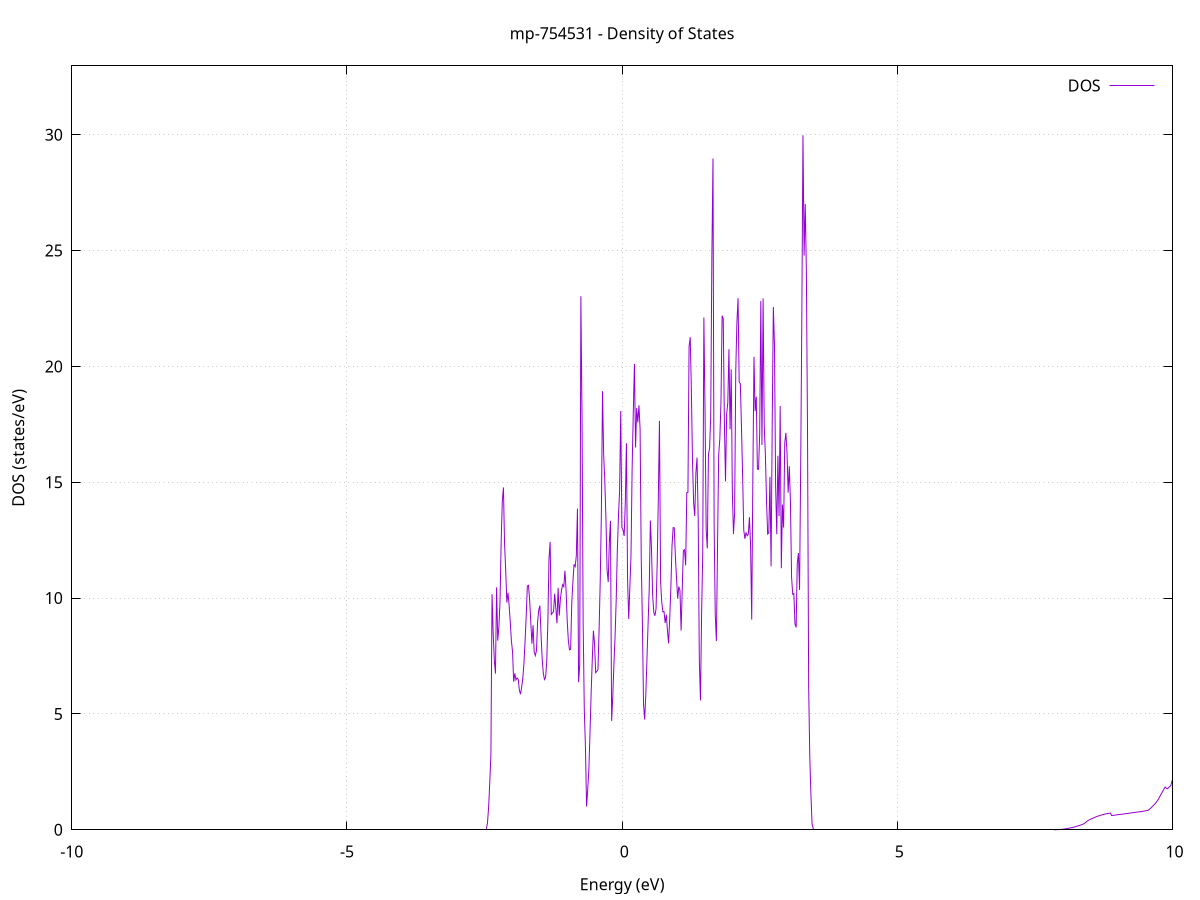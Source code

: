 set title 'mp-754531 - Density of States'
set xlabel 'Energy (eV)'
set ylabel 'DOS (states/eV)'
set grid
set xrange [-10:10]
set yrange [0:32.971]
set xzeroaxis lt -1
set terminal png size 800,600
set output 'mp-754531_dos_gnuplot.png'
plot '-' using 1:2 with lines title 'DOS'
-16.705000 0.000000
-16.684300 0.000000
-16.663600 0.000000
-16.642900 0.000000
-16.622200 0.000000
-16.601500 0.000000
-16.580800 0.000000
-16.560100 0.000000
-16.539500 0.000000
-16.518800 0.000000
-16.498100 0.000000
-16.477400 0.000000
-16.456700 0.000000
-16.436000 0.000000
-16.415300 0.000000
-16.394600 0.000000
-16.373900 0.000000
-16.353200 0.000000
-16.332500 0.000000
-16.311800 0.000000
-16.291100 0.000000
-16.270400 0.000000
-16.249700 0.000000
-16.229000 0.000000
-16.208300 0.000000
-16.187700 0.000000
-16.167000 0.000000
-16.146300 0.000000
-16.125600 0.000000
-16.104900 0.000000
-16.084200 0.000000
-16.063500 0.000000
-16.042800 0.000000
-16.022100 0.000000
-16.001400 0.000000
-15.980700 0.000000
-15.960000 0.000000
-15.939300 0.000000
-15.918600 0.000000
-15.897900 0.000000
-15.877200 0.000000
-15.856500 0.000000
-15.835900 0.000000
-15.815200 0.000000
-15.794500 0.000000
-15.773800 0.000000
-15.753100 0.000000
-15.732400 0.000000
-15.711700 0.000000
-15.691000 0.000000
-15.670300 0.000000
-15.649600 0.000000
-15.628900 0.000000
-15.608200 0.000000
-15.587500 0.000000
-15.566800 0.000000
-15.546100 0.000000
-15.525400 0.000000
-15.504700 0.000000
-15.484100 0.000000
-15.463400 0.000000
-15.442700 0.000000
-15.422000 0.000000
-15.401300 0.000000
-15.380600 0.000000
-15.359900 0.000000
-15.339200 0.000000
-15.318500 0.000000
-15.297800 0.000000
-15.277100 0.000000
-15.256400 0.000000
-15.235700 0.000000
-15.215000 0.000000
-15.194300 0.000000
-15.173600 0.000000
-15.152900 0.000000
-15.132300 0.000000
-15.111600 0.000000
-15.090900 0.000000
-15.070200 0.000000
-15.049500 0.000000
-15.028800 0.000000
-15.008100 0.000000
-14.987400 0.000000
-14.966700 0.000000
-14.946000 0.000000
-14.925300 0.000000
-14.904600 0.000000
-14.883900 0.000000
-14.863200 0.000000
-14.842500 0.000000
-14.821800 0.000600
-14.801100 0.088500
-14.780500 0.325000
-14.759800 0.710200
-14.739100 1.261700
-14.718400 2.205900
-14.697700 2.743400
-14.677000 3.100000
-14.656300 3.306300
-14.635600 2.658800
-14.614900 2.764900
-14.594200 2.871100
-14.573500 2.977400
-14.552800 3.083800
-14.532100 3.190200
-14.511400 3.296600
-14.490700 3.855900
-14.470000 4.512900
-14.449300 5.293400
-14.428700 6.209700
-14.408000 6.208800
-14.387300 7.080000
-14.366600 7.424700
-14.345900 8.109000
-14.325200 7.953600
-14.304500 7.813800
-14.283800 7.750400
-14.263100 9.648200
-14.242400 10.214000
-14.221700 10.782900
-14.201000 11.978900
-14.180300 12.969000
-14.159600 11.427500
-14.138900 9.117300
-14.118200 6.935800
-14.097500 3.813500
-14.076900 1.787000
-14.056200 2.674800
-14.035500 4.735600
-14.014800 6.841300
-13.994100 8.602500
-13.973400 10.559700
-13.952700 15.056100
-13.932000 22.077800
-13.911300 14.985000
-13.890600 12.237900
-13.869900 12.024300
-13.849200 14.417800
-13.828500 13.319000
-13.807800 8.217000
-13.787100 6.866200
-13.766400 6.787300
-13.745700 7.763400
-13.725100 12.575400
-13.704400 12.996000
-13.683700 12.509200
-13.663000 13.986500
-13.642300 15.088100
-13.621600 15.026300
-13.600900 16.048900
-13.580200 14.610000
-13.559500 16.261600
-13.538800 18.212600
-13.518100 18.371200
-13.497400 12.902100
-13.476700 11.913100
-13.456000 11.117200
-13.435300 10.235800
-13.414600 5.769000
-13.393900 2.265100
-13.373300 0.000000
-13.352600 0.000000
-13.331900 0.000000
-13.311200 0.000000
-13.290500 0.000000
-13.269800 0.988500
-13.249100 17.507000
-13.228400 20.209700
-13.207700 25.050600
-13.187000 28.949700
-13.166300 23.406200
-13.145600 24.363800
-13.124900 32.090300
-13.104200 15.137400
-13.083500 16.644800
-13.062800 18.995700
-13.042100 28.959600
-13.021500 35.586900
-13.000800 53.998800
-12.980100 62.510900
-12.959400 0.000000
-12.938700 0.000000
-12.918000 0.000000
-12.897300 0.000000
-12.876600 0.000000
-12.855900 0.000000
-12.835200 0.000000
-12.814500 0.000000
-12.793800 0.000000
-12.773100 0.000000
-12.752400 0.000000
-12.731700 0.000000
-12.711000 0.000000
-12.690400 0.000000
-12.669700 0.000000
-12.649000 0.002600
-12.628300 2.173300
-12.607600 15.902200
-12.586900 26.825300
-12.566200 25.126600
-12.545500 32.770300
-12.524800 25.669300
-12.504100 17.622200
-12.483400 13.472400
-12.462700 11.220800
-12.442000 9.569200
-12.421300 4.706400
-12.400600 1.502000
-12.379900 0.000000
-12.359200 0.000000
-12.338600 0.000000
-12.317900 0.000000
-12.297200 0.000000
-12.276500 0.000000
-12.255800 0.000000
-12.235100 0.000000
-12.214400 0.000000
-12.193700 0.000000
-12.173000 0.000000
-12.152300 0.000000
-12.131600 0.000000
-12.110900 0.000000
-12.090200 0.000000
-12.069500 0.000000
-12.048800 0.000000
-12.028100 0.000000
-12.007400 0.000000
-11.986800 0.000000
-11.966100 0.000000
-11.945400 0.000000
-11.924700 0.000000
-11.904000 0.000000
-11.883300 0.000000
-11.862600 0.000000
-11.841900 0.000000
-11.821200 0.000000
-11.800500 0.000000
-11.779800 0.000000
-11.759100 0.000000
-11.738400 0.000000
-11.717700 0.000000
-11.697000 0.000000
-11.676300 0.000000
-11.655600 0.000000
-11.635000 0.000000
-11.614300 0.000000
-11.593600 0.000000
-11.572900 0.000000
-11.552200 0.000000
-11.531500 0.000000
-11.510800 0.000000
-11.490100 0.000000
-11.469400 0.000000
-11.448700 0.000000
-11.428000 0.000000
-11.407300 0.000000
-11.386600 0.000000
-11.365900 0.000000
-11.345200 0.000000
-11.324500 0.000000
-11.303800 0.000000
-11.283200 0.000000
-11.262500 0.000000
-11.241800 0.000000
-11.221100 0.000000
-11.200400 0.000000
-11.179700 0.000000
-11.159000 0.000000
-11.138300 0.000000
-11.117600 0.000000
-11.096900 0.000000
-11.076200 0.000000
-11.055500 0.000000
-11.034800 0.000000
-11.014100 0.000000
-10.993400 0.000000
-10.972700 0.000000
-10.952000 0.000000
-10.931400 0.000000
-10.910700 0.000000
-10.890000 0.000000
-10.869300 0.000000
-10.848600 0.000000
-10.827900 0.000000
-10.807200 0.000000
-10.786500 0.000000
-10.765800 0.000000
-10.745100 0.000000
-10.724400 0.000000
-10.703700 0.000000
-10.683000 0.000000
-10.662300 0.000000
-10.641600 0.000000
-10.620900 0.000000
-10.600200 0.000000
-10.579600 0.000000
-10.558900 0.000000
-10.538200 0.000000
-10.517500 0.000000
-10.496800 0.000000
-10.476100 0.000000
-10.455400 0.000000
-10.434700 0.000000
-10.414000 0.000000
-10.393300 0.000000
-10.372600 0.000000
-10.351900 0.000000
-10.331200 0.000000
-10.310500 0.000000
-10.289800 0.000000
-10.269100 0.000000
-10.248400 0.000000
-10.227800 0.000000
-10.207100 0.000000
-10.186400 0.000000
-10.165700 0.000000
-10.145000 0.000000
-10.124300 0.000000
-10.103600 0.000000
-10.082900 0.000000
-10.062200 0.000000
-10.041500 0.000000
-10.020800 0.000000
-10.000100 0.000000
-9.979400 0.000000
-9.958700 0.000000
-9.938000 0.000000
-9.917300 0.000000
-9.896600 0.000000
-9.876000 0.000000
-9.855300 0.000000
-9.834600 0.000000
-9.813900 0.000000
-9.793200 0.000000
-9.772500 0.000000
-9.751800 0.000000
-9.731100 0.000000
-9.710400 0.000000
-9.689700 0.000000
-9.669000 0.000000
-9.648300 0.000000
-9.627600 0.000000
-9.606900 0.000000
-9.586200 0.000000
-9.565500 0.000000
-9.544800 0.000000
-9.524200 0.000000
-9.503500 0.000000
-9.482800 0.000000
-9.462100 0.000000
-9.441400 0.000000
-9.420700 0.000000
-9.400000 0.000000
-9.379300 0.000000
-9.358600 0.000000
-9.337900 0.000000
-9.317200 0.000000
-9.296500 0.000000
-9.275800 0.000000
-9.255100 0.000000
-9.234400 0.000000
-9.213700 0.000000
-9.193000 0.000000
-9.172400 0.000000
-9.151700 0.000000
-9.131000 0.000000
-9.110300 0.000000
-9.089600 0.000000
-9.068900 0.000000
-9.048200 0.000000
-9.027500 0.000000
-9.006800 0.000000
-8.986100 0.000000
-8.965400 0.000000
-8.944700 0.000000
-8.924000 0.000000
-8.903300 0.000000
-8.882600 0.000000
-8.861900 0.000000
-8.841200 0.000000
-8.820600 0.000000
-8.799900 0.000000
-8.779200 0.000000
-8.758500 0.000000
-8.737800 0.000000
-8.717100 0.000000
-8.696400 0.000000
-8.675700 0.000000
-8.655000 0.000000
-8.634300 0.000000
-8.613600 0.000000
-8.592900 0.000000
-8.572200 0.000000
-8.551500 0.000000
-8.530800 0.000000
-8.510100 0.000000
-8.489400 0.000000
-8.468800 0.000000
-8.448100 0.000000
-8.427400 0.000000
-8.406700 0.000000
-8.386000 0.000000
-8.365300 0.000000
-8.344600 0.000000
-8.323900 0.000000
-8.303200 0.000000
-8.282500 0.000000
-8.261800 0.000000
-8.241100 0.000000
-8.220400 0.000000
-8.199700 0.000000
-8.179000 0.000000
-8.158300 0.000000
-8.137700 0.000000
-8.117000 0.000000
-8.096300 0.000000
-8.075600 0.000000
-8.054900 0.000000
-8.034200 0.000000
-8.013500 0.000000
-7.992800 0.000000
-7.972100 0.000000
-7.951400 0.000000
-7.930700 0.000000
-7.910000 0.000000
-7.889300 0.000000
-7.868600 0.000000
-7.847900 0.000000
-7.827200 0.000000
-7.806500 0.000000
-7.785900 0.000000
-7.765200 0.000000
-7.744500 0.000000
-7.723800 0.000000
-7.703100 0.000000
-7.682400 0.000000
-7.661700 0.000000
-7.641000 0.000000
-7.620300 0.000000
-7.599600 0.000000
-7.578900 0.000000
-7.558200 0.000000
-7.537500 0.000000
-7.516800 0.000000
-7.496100 0.000000
-7.475400 0.000000
-7.454700 0.000000
-7.434100 0.000000
-7.413400 0.000000
-7.392700 0.000000
-7.372000 0.000000
-7.351300 0.000000
-7.330600 0.000000
-7.309900 0.000000
-7.289200 0.000000
-7.268500 0.000000
-7.247800 0.000000
-7.227100 0.000000
-7.206400 0.000000
-7.185700 0.000000
-7.165000 0.000000
-7.144300 0.000000
-7.123600 0.000000
-7.102900 0.000000
-7.082300 0.000000
-7.061600 0.000000
-7.040900 0.000000
-7.020200 0.000000
-6.999500 0.000000
-6.978800 0.000000
-6.958100 0.000000
-6.937400 0.000000
-6.916700 0.000000
-6.896000 0.000000
-6.875300 0.000000
-6.854600 0.000000
-6.833900 0.000000
-6.813200 0.000000
-6.792500 0.000000
-6.771800 0.000000
-6.751100 0.000000
-6.730500 0.000000
-6.709800 0.000000
-6.689100 0.000000
-6.668400 0.000000
-6.647700 0.000000
-6.627000 0.000000
-6.606300 0.000000
-6.585600 0.000000
-6.564900 0.000000
-6.544200 0.000000
-6.523500 0.000000
-6.502800 0.000000
-6.482100 0.000000
-6.461400 0.000000
-6.440700 0.000000
-6.420000 0.000000
-6.399300 0.000000
-6.378700 0.000000
-6.358000 0.000000
-6.337300 0.000000
-6.316600 0.000000
-6.295900 0.000000
-6.275200 0.000000
-6.254500 0.000000
-6.233800 0.000000
-6.213100 0.000000
-6.192400 0.000000
-6.171700 0.000000
-6.151000 0.000000
-6.130300 0.000000
-6.109600 0.000000
-6.088900 0.000000
-6.068200 0.000000
-6.047500 0.000000
-6.026900 0.000000
-6.006200 0.000000
-5.985500 0.000000
-5.964800 0.000000
-5.944100 0.000000
-5.923400 0.000000
-5.902700 0.000000
-5.882000 0.000000
-5.861300 0.000000
-5.840600 0.000000
-5.819900 0.000000
-5.799200 0.000000
-5.778500 0.000000
-5.757800 0.000000
-5.737100 0.000000
-5.716400 0.000000
-5.695700 0.000000
-5.675100 0.000000
-5.654400 0.000000
-5.633700 0.000000
-5.613000 0.000000
-5.592300 0.000000
-5.571600 0.000000
-5.550900 0.000000
-5.530200 0.000000
-5.509500 0.000000
-5.488800 0.000000
-5.468100 0.000000
-5.447400 0.000000
-5.426700 0.000000
-5.406000 0.000000
-5.385300 0.000000
-5.364600 0.000000
-5.343900 0.000000
-5.323300 0.000000
-5.302600 0.000000
-5.281900 0.000000
-5.261200 0.000000
-5.240500 0.000000
-5.219800 0.000000
-5.199100 0.000000
-5.178400 0.000000
-5.157700 0.000000
-5.137000 0.000000
-5.116300 0.000000
-5.095600 0.000000
-5.074900 0.000000
-5.054200 0.000000
-5.033500 0.000000
-5.012800 0.000000
-4.992100 0.000000
-4.971500 0.000000
-4.950800 0.000000
-4.930100 0.000000
-4.909400 0.000000
-4.888700 0.000000
-4.868000 0.000000
-4.847300 0.000000
-4.826600 0.000000
-4.805900 0.000000
-4.785200 0.000000
-4.764500 0.000000
-4.743800 0.000000
-4.723100 0.000000
-4.702400 0.000000
-4.681700 0.000000
-4.661000 0.000000
-4.640300 0.000000
-4.619700 0.000000
-4.599000 0.000000
-4.578300 0.000000
-4.557600 0.000000
-4.536900 0.000000
-4.516200 0.000000
-4.495500 0.000000
-4.474800 0.000000
-4.454100 0.000000
-4.433400 0.000000
-4.412700 0.000000
-4.392000 0.000000
-4.371300 0.000000
-4.350600 0.000000
-4.329900 0.000000
-4.309200 0.000000
-4.288500 0.000000
-4.267900 0.000000
-4.247200 0.000000
-4.226500 0.000000
-4.205800 0.000000
-4.185100 0.000000
-4.164400 0.000000
-4.143700 0.000000
-4.123000 0.000000
-4.102300 0.000000
-4.081600 0.000000
-4.060900 0.000000
-4.040200 0.000000
-4.019500 0.000000
-3.998800 0.000000
-3.978100 0.000000
-3.957400 0.000000
-3.936800 0.000000
-3.916100 0.000000
-3.895400 0.000000
-3.874700 0.000000
-3.854000 0.000000
-3.833300 0.000000
-3.812600 0.000000
-3.791900 0.000000
-3.771200 0.000000
-3.750500 0.000000
-3.729800 0.000000
-3.709100 0.000000
-3.688400 0.000000
-3.667700 0.000000
-3.647000 0.000000
-3.626300 0.000000
-3.605600 0.000000
-3.585000 0.000000
-3.564300 0.000000
-3.543600 0.000000
-3.522900 0.000000
-3.502200 0.000000
-3.481500 0.000000
-3.460800 0.000000
-3.440100 0.000000
-3.419400 0.000000
-3.398700 0.000000
-3.378000 0.000000
-3.357300 0.000000
-3.336600 0.000000
-3.315900 0.000000
-3.295200 0.000000
-3.274500 0.000000
-3.253800 0.000000
-3.233200 0.000000
-3.212500 0.000000
-3.191800 0.000000
-3.171100 0.000000
-3.150400 0.000000
-3.129700 0.000000
-3.109000 0.000000
-3.088300 0.000000
-3.067600 0.000000
-3.046900 0.000000
-3.026200 0.000000
-3.005500 0.000000
-2.984800 0.000000
-2.964100 0.000000
-2.943400 0.000000
-2.922700 0.000000
-2.902000 0.000000
-2.881400 0.000000
-2.860700 0.000000
-2.840000 0.000000
-2.819300 0.000000
-2.798600 0.000000
-2.777900 0.000000
-2.757200 0.000000
-2.736500 0.000000
-2.715800 0.000000
-2.695100 0.000000
-2.674400 0.000000
-2.653700 0.000000
-2.633000 0.000000
-2.612300 0.000000
-2.591600 0.000000
-2.570900 0.000000
-2.550200 0.000000
-2.529600 0.000000
-2.508900 0.000000
-2.488200 0.000000
-2.467500 0.011300
-2.446800 0.300200
-2.426100 0.979100
-2.405400 2.043100
-2.384700 3.220100
-2.364000 10.165900
-2.343300 8.483900
-2.322600 7.327900
-2.301900 6.740900
-2.281200 10.464900
-2.260500 8.162500
-2.239800 8.747700
-2.219100 9.841700
-2.198400 12.415200
-2.177800 14.167800
-2.157100 14.774600
-2.136400 12.332700
-2.115700 11.191500
-2.095000 9.808700
-2.074300 10.227900
-2.053600 9.682800
-2.032900 8.961100
-2.012200 8.147300
-1.991500 7.685000
-1.970800 6.387600
-1.950100 6.753100
-1.929400 6.465500
-1.908700 6.550300
-1.888000 6.488400
-1.867300 6.021900
-1.846600 5.850400
-1.826000 6.151800
-1.805300 6.538900
-1.784600 7.178900
-1.763900 8.151200
-1.743200 9.234400
-1.722500 10.524100
-1.701800 10.548900
-1.681100 9.927100
-1.660400 8.979700
-1.639700 8.032900
-1.619000 8.828900
-1.598300 7.671400
-1.577600 7.517900
-1.556900 7.732800
-1.536200 8.958500
-1.515500 9.479600
-1.494800 9.675900
-1.474200 8.456600
-1.453500 7.389500
-1.432800 6.765100
-1.412100 6.485800
-1.391400 6.567800
-1.370700 7.223100
-1.350000 8.957700
-1.329300 11.691300
-1.308600 12.425900
-1.287900 9.292700
-1.267200 9.356000
-1.246500 9.416000
-1.225800 10.186600
-1.205100 9.571000
-1.184400 8.914800
-1.163700 10.440800
-1.143000 9.245900
-1.122400 9.955100
-1.101700 10.332200
-1.081000 10.580600
-1.060300 10.494100
-1.039600 11.178400
-1.018900 10.346000
-0.998200 9.029000
-0.977500 8.166300
-0.956800 7.765800
-0.936100 7.791700
-0.915400 9.794100
-0.894700 10.698400
-0.874000 11.457900
-0.853300 11.359100
-0.832600 11.831000
-0.811900 13.861800
-0.791200 6.373400
-0.770600 7.126800
-0.749900 23.026700
-0.729200 17.832500
-0.708500 8.912700
-0.687800 5.186800
-0.667100 3.585300
-0.646400 1.002700
-0.625700 1.732500
-0.605000 2.589800
-0.584300 4.164200
-0.563600 5.866800
-0.542900 7.332000
-0.522200 8.595000
-0.501500 8.040800
-0.480800 6.779900
-0.460100 6.837600
-0.439400 6.915700
-0.418800 8.637100
-0.398100 10.755100
-0.377400 13.671300
-0.356700 18.932200
-0.336000 16.202400
-0.315300 15.073200
-0.294600 13.438300
-0.273900 11.202400
-0.253200 10.693100
-0.232500 12.422900
-0.211800 13.328900
-0.191100 4.700800
-0.170400 5.762300
-0.149700 7.126500
-0.129000 8.323700
-0.108300 9.893500
-0.087600 12.049600
-0.067000 13.515300
-0.046300 14.618200
-0.025600 18.077900
-0.004900 13.062900
0.015800 12.942600
0.036500 12.681800
0.057200 14.080700
0.077900 16.686300
0.098600 10.807700
0.119300 9.097800
0.140000 10.460900
0.160700 11.820400
0.181400 15.587500
0.202100 17.972500
0.222800 20.108800
0.243500 16.498100
0.264200 18.204300
0.284800 17.580800
0.305500 18.319000
0.326200 17.292700
0.346900 11.727300
0.367600 8.988100
0.388300 5.429500
0.409000 4.762600
0.429700 5.822300
0.450400 7.332500
0.471100 8.871300
0.491800 10.382900
0.512500 13.347800
0.533200 12.136400
0.553900 10.143300
0.574600 9.384400
0.595300 9.236300
0.615900 9.537300
0.636600 11.471200
0.657300 14.310700
0.678000 17.644500
0.698700 10.728700
0.719400 9.827700
0.740100 9.405600
0.760800 9.422900
0.781500 8.924700
0.802200 9.282100
0.822900 8.621000
0.843600 8.041900
0.864300 9.083900
0.885000 10.435800
0.905700 12.232100
0.926400 13.038600
0.947100 13.035300
0.967700 11.778100
0.988400 10.839000
1.009100 9.975900
1.029800 10.499500
1.050500 10.326600
1.071200 8.601700
1.091900 10.401200
1.112600 12.052400
1.133300 12.090800
1.154000 11.413600
1.174700 14.551900
1.195400 14.553600
1.216100 20.860700
1.236800 21.259400
1.257500 19.001200
1.278200 15.927800
1.298900 14.116000
1.319500 13.543400
1.340200 15.407300
1.360900 16.060800
1.381600 13.462000
1.402300 7.312200
1.423000 5.588100
1.443700 9.307400
1.464400 11.947000
1.485100 22.110100
1.505800 18.136300
1.526500 12.972600
1.547200 12.142000
1.567900 16.189200
1.588600 16.468800
1.609300 17.833400
1.630000 24.672300
1.650700 28.974900
1.671300 13.114800
1.692000 9.278000
1.712700 8.144200
1.733400 12.311800
1.754100 16.200700
1.774800 16.864000
1.795500 18.450500
1.816200 22.187900
1.836900 22.068200
1.857600 17.557400
1.878300 15.036300
1.899000 17.953600
1.919700 18.419200
1.940400 20.742600
1.961100 17.280700
1.981800 19.871400
2.002500 14.545200
2.023100 12.770600
2.043800 13.692300
2.064500 19.847100
2.085200 21.894100
2.105900 22.942000
2.126600 19.327800
2.147300 19.255200
2.168000 17.399800
2.188700 15.320100
2.209400 12.946600
2.230100 12.560300
2.250800 12.833700
2.271500 12.691500
2.292200 12.754500
2.312900 13.488700
2.333600 12.279200
2.354300 9.071600
2.374900 15.157900
2.395600 20.412600
2.416300 18.069500
2.437000 18.690200
2.457700 15.568600
2.478400 15.554800
2.499100 17.073300
2.519800 22.818400
2.540500 16.608400
2.561200 22.934100
2.581900 17.419800
2.602600 16.180900
2.623300 14.215200
2.644000 12.763700
2.664700 12.812500
2.685400 15.234000
2.706100 11.371700
2.726700 17.440500
2.747400 22.565500
2.768100 20.915400
2.788800 14.825800
2.809500 12.755200
2.830200 16.142800
2.850900 13.536000
2.871600 18.287400
2.892300 11.289700
2.913000 14.038300
2.933700 13.042200
2.954400 16.695100
2.975100 17.127800
2.995800 16.270400
3.016500 14.551400
3.037200 15.691400
3.057900 14.141000
3.078500 10.912800
3.099200 10.161400
3.119900 10.189800
3.140600 8.878000
3.161300 8.733200
3.182000 11.486000
3.202700 11.944100
3.223400 10.353000
3.244100 15.670400
3.264800 22.136200
3.285500 29.973800
3.306200 24.780200
3.326900 27.011300
3.347600 24.112700
3.368300 17.139000
3.389000 6.141100
3.409700 3.116400
3.430300 1.506700
3.451000 0.240900
3.471700 0.000000
3.492400 0.000000
3.513100 0.000000
3.533800 0.000000
3.554500 0.000000
3.575200 0.000000
3.595900 0.000000
3.616600 0.000000
3.637300 0.000000
3.658000 0.000000
3.678700 0.000000
3.699400 0.000000
3.720100 0.000000
3.740800 0.000000
3.761500 0.000000
3.782100 0.000000
3.802800 0.000000
3.823500 0.000000
3.844200 0.000000
3.864900 0.000000
3.885600 0.000000
3.906300 0.000000
3.927000 0.000000
3.947700 0.000000
3.968400 0.000000
3.989100 0.000000
4.009800 0.000000
4.030500 0.000000
4.051200 0.000000
4.071900 0.000000
4.092600 0.000000
4.113300 0.000000
4.133900 0.000000
4.154600 0.000000
4.175300 0.000000
4.196000 0.000000
4.216700 0.000000
4.237400 0.000000
4.258100 0.000000
4.278800 0.000000
4.299500 0.000000
4.320200 0.000000
4.340900 0.000000
4.361600 0.000000
4.382300 0.000000
4.403000 0.000000
4.423700 0.000000
4.444400 0.000000
4.465100 0.000000
4.485700 0.000000
4.506400 0.000000
4.527100 0.000000
4.547800 0.000000
4.568500 0.000000
4.589200 0.000000
4.609900 0.000000
4.630600 0.000000
4.651300 0.000000
4.672000 0.000000
4.692700 0.000000
4.713400 0.000000
4.734100 0.000000
4.754800 0.000000
4.775500 0.000000
4.796200 0.000000
4.816900 0.000000
4.837500 0.000000
4.858200 0.000000
4.878900 0.000000
4.899600 0.000000
4.920300 0.000000
4.941000 0.000000
4.961700 0.000000
4.982400 0.000000
5.003100 0.000000
5.023800 0.000000
5.044500 0.000000
5.065200 0.000000
5.085900 0.000000
5.106600 0.000000
5.127300 0.000000
5.148000 0.000000
5.168600 0.000000
5.189300 0.000000
5.210000 0.000000
5.230700 0.000000
5.251400 0.000000
5.272100 0.000000
5.292800 0.000000
5.313500 0.000000
5.334200 0.000000
5.354900 0.000000
5.375600 0.000000
5.396300 0.000000
5.417000 0.000000
5.437700 0.000000
5.458400 0.000000
5.479100 0.000000
5.499800 0.000000
5.520400 0.000000
5.541100 0.000000
5.561800 0.000000
5.582500 0.000000
5.603200 0.000000
5.623900 0.000000
5.644600 0.000000
5.665300 0.000000
5.686000 0.000000
5.706700 0.000000
5.727400 0.000000
5.748100 0.000000
5.768800 0.000000
5.789500 0.000000
5.810200 0.000000
5.830900 0.000000
5.851600 0.000000
5.872200 0.000000
5.892900 0.000000
5.913600 0.000000
5.934300 0.000000
5.955000 0.000000
5.975700 0.000000
5.996400 0.000000
6.017100 0.000000
6.037800 0.000000
6.058500 0.000000
6.079200 0.000000
6.099900 0.000000
6.120600 0.000000
6.141300 0.000000
6.162000 0.000000
6.182700 0.000000
6.203400 0.000000
6.224000 0.000000
6.244700 0.000000
6.265400 0.000000
6.286100 0.000000
6.306800 0.000000
6.327500 0.000000
6.348200 0.000000
6.368900 0.000000
6.389600 0.000000
6.410300 0.000000
6.431000 0.000000
6.451700 0.000000
6.472400 0.000000
6.493100 0.000000
6.513800 0.000000
6.534500 0.000000
6.555200 0.000000
6.575800 0.000000
6.596500 0.000000
6.617200 0.000000
6.637900 0.000000
6.658600 0.000000
6.679300 0.000000
6.700000 0.000000
6.720700 0.000000
6.741400 0.000000
6.762100 0.000000
6.782800 0.000000
6.803500 0.000000
6.824200 0.000000
6.844900 0.000000
6.865600 0.000000
6.886300 0.000000
6.907000 0.000000
6.927600 0.000000
6.948300 0.000000
6.969000 0.000000
6.989700 0.000000
7.010400 0.000000
7.031100 0.000000
7.051800 0.000000
7.072500 0.000000
7.093200 0.000000
7.113900 0.000000
7.134600 0.000000
7.155300 0.000000
7.176000 0.000000
7.196700 0.000000
7.217400 0.000000
7.238100 0.000000
7.258800 0.000000
7.279400 0.000000
7.300100 0.000000
7.320800 0.000000
7.341500 0.000000
7.362200 0.000000
7.382900 0.000000
7.403600 0.000000
7.424300 0.000000
7.445000 0.000000
7.465700 0.000000
7.486400 0.000000
7.507100 0.000000
7.527800 0.000000
7.548500 0.000000
7.569200 0.000000
7.589900 0.000000
7.610600 0.000000
7.631200 0.000000
7.651900 0.000000
7.672600 0.000000
7.693300 0.000000
7.714000 0.000000
7.734700 0.000000
7.755400 0.000000
7.776100 0.000000
7.796800 0.000000
7.817500 0.000000
7.838200 0.000000
7.858900 0.000400
7.879600 0.001600
7.900300 0.003400
7.921000 0.006000
7.941700 0.009300
7.962400 0.013300
7.983000 0.018000
8.003700 0.023500
8.024400 0.029600
8.045100 0.036500
8.065800 0.044100
8.086500 0.052400
8.107200 0.061400
8.127900 0.071100
8.148600 0.081600
8.169300 0.092700
8.190000 0.104600
8.210700 0.117200
8.231400 0.130500
8.252100 0.144500
8.272800 0.159200
8.293500 0.174700
8.314200 0.190800
8.334800 0.207700
8.355500 0.225300
8.376200 0.243600
8.396900 0.271700
8.417600 0.308200
8.438300 0.348900
8.459000 0.389800
8.479700 0.416400
8.500400 0.441400
8.521100 0.465400
8.541800 0.488400
8.562500 0.510300
8.583200 0.531300
8.603900 0.551400
8.624600 0.570400
8.645300 0.588400
8.666000 0.605400
8.686600 0.621400
8.707300 0.636500
8.728000 0.650500
8.748700 0.663600
8.769400 0.675600
8.790100 0.686700
8.810800 0.696700
8.831500 0.705800
8.852200 0.713900
8.872900 0.721000
8.893600 0.613400
8.914300 0.619900
8.935000 0.626500
8.955700 0.633100
8.976400 0.639700
8.997100 0.646300
9.017800 0.652800
9.038400 0.659400
9.059100 0.666000
9.079800 0.672600
9.100500 0.679200
9.121200 0.685800
9.141900 0.692400
9.162600 0.699000
9.183300 0.705600
9.204000 0.712300
9.224700 0.718900
9.245400 0.725500
9.266100 0.732100
9.286800 0.738800
9.307500 0.745400
9.328200 0.752000
9.348900 0.758700
9.369600 0.765400
9.390200 0.772300
9.410900 0.779500
9.431600 0.786900
9.452300 0.794700
9.473000 0.802900
9.493700 0.811600
9.514400 0.820600
9.535100 0.830100
9.555800 0.840000
9.576500 0.874600
9.597200 0.919100
9.617900 0.965200
9.638600 1.013000
9.659300 1.062600
9.680000 1.115900
9.700700 1.173400
9.721300 1.240700
9.742000 1.314200
9.762700 1.404500
9.783400 1.494700
9.804100 1.583700
9.824800 1.671500
9.845500 1.758000
9.866200 1.843300
9.886900 1.796300
9.907600 1.772000
9.928300 1.818700
9.949000 1.863400
9.969700 1.906100
9.990400 2.105100
10.011100 2.183700
10.031800 2.166400
10.052500 2.149500
10.073100 2.132900
10.093800 2.116600
10.114500 2.100600
10.135200 2.085000
10.155900 2.069600
10.176600 2.054600
10.197300 2.039900
10.218000 2.025500
10.238700 2.011500
10.259400 1.997800
10.280100 1.984400
10.300800 1.971300
10.321500 1.958500
10.342200 1.946100
10.362900 1.934000
10.383600 1.923700
10.404300 1.938000
10.424900 1.977200
10.445600 2.047600
10.466300 2.159000
10.487000 2.300800
10.507700 2.472400
10.528400 2.673700
10.549100 2.903600
10.569800 3.110500
10.590500 3.327900
10.611200 4.354100
10.631900 4.609900
10.652600 4.524800
10.673300 4.294300
10.694000 3.885000
10.714700 3.777300
10.735400 3.771700
10.756100 3.710200
10.776700 3.585800
10.797400 3.398500
10.818100 3.161900
10.838800 2.919600
10.859500 2.655900
10.880200 2.395600
10.900900 2.169500
10.921600 1.983400
10.942300 1.834400
10.963000 1.685200
10.983700 1.188100
11.004400 1.071800
11.025100 1.043800
11.045800 3.219700
11.066500 4.716000
11.087200 4.431000
11.107900 5.007000
11.128500 5.677700
11.149200 6.285000
11.169900 6.883600
11.190600 7.375200
11.211300 7.246600
11.232000 7.650900
11.252700 7.803500
11.273400 8.225600
11.294100 9.306200
11.314800 9.410500
11.335500 8.584500
11.356200 8.417200
11.376900 8.570500
11.397600 8.448900
11.418300 8.166500
11.439000 7.678400
11.459700 7.189300
11.480300 6.549400
11.501000 5.833800
11.521700 5.752800
11.542400 5.408400
11.563100 4.565300
11.583800 3.603200
11.604500 3.192500
11.625200 3.161100
11.645900 3.233900
11.666600 2.835000
11.687300 2.557300
11.708000 2.417700
11.728700 2.643400
11.749400 2.927200
11.770100 3.320800
11.790800 4.031500
11.811500 4.384400
11.832100 4.872500
11.852800 5.410900
11.873500 5.952600
11.894200 6.469800
11.914900 7.028900
11.935600 7.094900
11.956300 7.639700
11.977000 8.250800
11.997700 8.861600
12.018400 9.452200
12.039100 10.254100
12.059800 10.999200
12.080500 11.026100
12.101200 10.042400
12.121900 9.502200
12.142600 10.955300
12.163300 12.346100
12.183900 10.632400
12.204600 10.782300
12.225300 10.669300
12.246000 9.514500
12.266700 7.953800
12.287400 7.167300
12.308100 6.384500
12.328800 5.408200
12.349500 5.122600
12.370200 6.947100
12.390900 7.416900
12.411600 8.753400
12.432300 9.333200
12.453000 9.892500
12.473700 10.086400
12.494400 9.739600
12.515100 9.260700
12.535700 8.776600
12.556400 6.213900
12.577100 5.476300
12.597800 6.139500
12.618500 7.722500
12.639200 8.244100
12.659900 9.350300
12.680600 10.187000
12.701300 11.110600
12.722000 12.800300
12.742700 9.369700
12.763400 10.688400
12.784100 10.440800
12.804800 10.127700
12.825500 9.661700
12.846200 9.651000
12.866900 9.424400
12.887500 12.020200
12.908200 11.161600
12.928900 10.018100
12.949600 9.459200
12.970300 8.344000
12.991000 8.947000
13.011700 8.830500
13.032400 9.728500
13.053100 9.501100
13.073800 9.350400
13.094500 9.624000
13.115200 8.980800
13.135900 8.297400
13.156600 7.337500
13.177300 6.774300
13.198000 5.933600
13.218700 4.795100
13.239300 4.490000
13.260000 5.371900
13.280700 6.493300
13.301400 8.599800
13.322100 9.669800
13.342800 10.920900
13.363500 9.596300
13.384200 9.675900
13.404900 9.592900
13.425600 9.312500
13.446300 9.050400
13.467000 8.711900
13.487700 7.952500
13.508400 7.329800
13.529100 6.608000
13.549800 4.829100
13.570500 6.133700
13.591100 6.307300
13.611800 6.208100
13.632500 6.131300
13.653200 5.633500
13.673900 5.920100
13.694600 6.298300
13.715300 6.669000
13.736000 7.191500
13.756700 8.084300
13.777400 9.276200
13.798100 11.243500
13.818800 11.089100
13.839500 13.383500
13.860200 12.623900
13.880900 12.393100
13.901600 10.353000
13.922300 8.541700
13.942900 8.483300
13.963600 9.101800
13.984300 12.460900
14.005000 11.467200
14.025700 8.532800
14.046400 7.999100
14.067100 2.948700
14.087800 3.304300
14.108500 4.249000
14.129200 5.345800
14.149900 7.654400
14.170600 13.501200
14.191300 10.302700
14.212000 9.115300
14.232700 7.547800
14.253400 11.549500
14.274000 15.648300
14.294700 15.502900
14.315400 14.617600
14.336100 13.483900
14.356800 10.460500
14.377500 8.567100
14.398200 9.175000
14.418900 10.171700
14.439600 12.267500
14.460300 12.743000
14.481000 11.220700
14.501700 8.503900
14.522400 7.787500
14.543100 7.312500
14.563800 6.509500
14.584500 7.035100
14.605200 8.122400
14.625800 7.661900
14.646500 7.204300
14.667200 5.550900
14.687900 6.618700
14.708600 6.739600
14.729300 6.911500
14.750000 7.181200
14.770700 7.151300
14.791400 7.643800
14.812100 7.932300
14.832800 10.724500
14.853500 9.775500
14.874200 9.880800
14.894900 7.194400
14.915600 6.857900
14.936300 6.651000
14.957000 7.163100
14.977600 7.661600
14.998300 6.975000
15.019000 7.190200
15.039700 7.721200
15.060400 8.549800
15.081100 8.653600
15.101800 8.140400
15.122500 7.933400
15.143200 8.217100
15.163900 8.997300
15.184600 11.556200
15.205300 11.599200
15.226000 12.299200
15.246700 13.763600
15.267400 15.421100
15.288100 10.195900
15.308800 9.708600
15.329400 9.533200
15.350100 9.243000
15.370800 7.393100
15.391500 6.184400
15.412200 4.753000
15.432900 4.905100
15.453600 8.234600
15.474300 10.144700
15.495000 15.810800
15.515700 10.278700
15.536400 9.151400
15.557100 10.221800
15.577800 10.508300
15.598500 8.412400
15.619200 8.268600
15.639900 10.866900
15.660600 19.843900
15.681200 20.239800
15.701900 15.146500
15.722600 14.719500
15.743300 10.382700
15.764000 8.008100
15.784700 8.105600
15.805400 9.525000
15.826100 10.631300
15.846800 12.190400
15.867500 12.430600
15.888200 13.177200
15.908900 12.588800
15.929600 11.569800
15.950300 10.864900
15.971000 10.053100
15.991700 9.304400
16.012400 10.209800
16.033000 10.832200
16.053700 10.870300
16.074400 9.363400
16.095100 8.611000
16.115800 7.317400
16.136500 6.918800
16.157200 7.209400
16.177900 8.567200
16.198600 8.930400
16.219300 8.824500
16.240000 9.244000
16.260700 7.589400
16.281400 6.888000
16.302100 6.499500
16.322800 11.488000
16.343500 12.077800
16.364200 12.196000
16.384800 12.798700
16.405500 12.130700
16.426200 11.508100
16.446900 12.408300
16.467600 5.983600
16.488300 4.864800
16.509000 4.377400
16.529700 3.861900
16.550400 3.398600
16.571100 2.991400
16.591800 2.660000
16.612500 2.504700
16.633200 2.563700
16.653900 3.819100
16.674600 5.756000
16.695300 6.577100
16.716000 6.608600
16.736600 6.831400
16.757300 6.979300
16.778000 7.761700
16.798700 8.657500
16.819400 9.590800
16.840100 10.633200
16.860800 12.233500
16.881500 15.883200
16.902200 14.199900
16.922900 13.146100
16.943600 14.278700
16.964300 12.923800
16.985000 11.484700
17.005700 12.203700
17.026400 10.103000
17.047100 5.101900
17.067800 3.179500
17.088400 1.594900
17.109100 0.976000
17.129800 1.080600
17.150500 1.446400
17.171200 2.371100
17.191900 3.136400
17.212600 1.520600
17.233300 1.607700
17.254000 1.791600
17.274700 2.045200
17.295400 2.338000
17.316100 2.707700
17.336800 3.296400
17.357500 4.770600
17.378200 6.137700
17.398900 8.302100
17.419600 7.307700
17.440200 7.100800
17.460900 7.002700
17.481600 6.971800
17.502300 11.231900
17.523000 6.688900
17.543700 6.446000
17.564400 6.193600
17.585100 5.736900
17.605800 5.782400
17.626500 7.177800
17.647200 7.669600
17.667900 8.073200
17.688600 7.909200
17.709300 8.722000
17.730000 6.430100
17.750700 7.627100
17.771400 6.112200
17.792000 5.970400
17.812700 6.226900
17.833400 7.504800
17.854100 8.006700
17.874800 8.547900
17.895500 8.926200
17.916200 9.145900
17.936900 9.306500
17.957600 9.286800
17.978300 8.977200
17.999000 8.159500
18.019700 8.241200
18.040400 8.143600
18.061100 8.225900
18.081800 9.065300
18.102500 8.724800
18.123200 8.521200
18.143800 8.544300
18.164500 8.223200
18.185200 7.861700
18.205900 7.680400
18.226600 7.485900
18.247300 7.046500
18.268000 6.689600
18.288700 6.013300
18.309400 6.461400
18.330100 6.681800
18.350800 5.981100
18.371500 5.972000
18.392200 5.935400
18.412900 7.400000
18.433600 7.763900
18.454300 8.207500
18.475000 8.724800
18.495600 9.193000
18.516300 8.943400
18.537000 9.045300
18.557700 8.588000
18.578400 8.618000
18.599100 8.880000
18.619800 9.608400
18.640500 11.879200
18.661200 11.649600
18.681900 11.941600
18.702600 11.456400
18.723300 10.422200
18.744000 12.486600
18.764700 12.385600
18.785400 10.837900
18.806100 10.045300
18.826700 9.448800
18.847400 9.128200
18.868100 8.472700
18.888800 8.576000
18.909500 8.658700
18.930200 8.581700
18.950900 8.636900
18.971600 10.773900
18.992300 12.723200
19.013000 13.279200
19.033700 13.845100
19.054400 11.770800
19.075100 6.731100
19.095800 5.544900
19.116500 10.306600
19.137200 3.538600
19.157900 3.563100
19.178500 3.860700
19.199200 4.289900
19.219900 4.810600
19.240600 5.401200
19.261300 6.776200
19.282000 8.396600
19.302700 10.667700
19.323400 10.076200
19.344100 10.777500
19.364800 9.945800
19.385500 8.981300
19.406200 10.276800
19.426900 11.863300
19.447600 8.960600
19.468300 6.858600
19.489000 6.332900
19.509700 5.768400
19.530300 5.453000
19.551000 5.253400
19.571700 5.171500
19.592400 5.279100
19.613100 5.492100
19.633800 5.754300
19.654500 6.041700
19.675200 6.278500
19.695900 7.855900
19.716600 5.901700
19.737300 6.688400
19.758000 7.176600
19.778700 7.761600
19.799400 7.279100
19.820100 7.954900
19.840800 10.135500
19.861500 9.314700
19.882100 8.614900
19.902800 10.050300
19.923500 9.453500
19.944200 9.918400
19.964900 10.329900
19.985600 10.669100
20.006300 12.345700
20.027000 13.103200
20.047700 9.109100
20.068400 9.515300
20.089100 9.440500
20.109800 8.390900
20.130500 7.294700
20.151200 6.910400
20.171900 6.352400
20.192600 6.984600
20.213300 3.944800
20.233900 2.718100
20.254600 2.229200
20.275300 2.082000
20.296000 2.074400
20.316700 2.210900
20.337400 2.453400
20.358100 2.754200
20.378800 3.375600
20.399500 3.850700
20.420200 4.409100
20.440900 5.240800
20.461600 8.122100
20.482300 9.521100
20.503000 11.471400
20.523700 14.151500
20.544400 15.191100
20.565100 12.408400
20.585700 10.617100
20.606400 8.877400
20.627100 7.616100
20.647800 7.444300
20.668500 7.158700
20.689200 6.889600
20.709900 6.637000
20.730600 6.428000
20.751300 6.850400
20.772000 6.892800
20.792700 8.926500
20.813400 12.279500
20.834100 8.993000
20.854800 7.038600
20.875500 6.508300
20.896200 6.025400
20.916900 5.043100
20.937500 4.074700
20.958200 3.515100
20.978900 3.348300
20.999600 3.267900
21.020300 3.118700
21.041000 2.941800
21.061700 3.091100
21.082400 3.361100
21.103100 3.791100
21.123800 4.348900
21.144500 7.696300
21.165200 6.260900
21.185900 6.692600
21.206600 7.159300
21.227300 7.717600
21.248000 8.417300
21.268700 8.751000
21.289300 7.556900
21.310000 6.671400
21.330700 6.583000
21.351400 8.148100
21.372100 12.194500
21.392800 11.507900
21.413500 10.766100
21.434200 9.245900
21.454900 8.423300
21.475600 8.087500
21.496300 7.599300
21.517000 6.883400
21.537700 6.914000
21.558400 11.568000
21.579100 9.768600
21.599800 9.661500
21.620500 9.795500
21.641100 10.175500
21.661800 9.220100
21.682500 9.014900
21.703200 8.660700
21.723900 8.738200
21.744600 7.644400
21.765300 6.558400
21.786000 5.390700
21.806700 5.658300
21.827400 6.074400
21.848100 6.550000
21.868800 6.653800
21.889500 6.260900
21.910200 5.607800
21.930900 5.330400
21.951600 4.171800
21.972300 4.367600
21.992900 4.432400
22.013600 3.273700
22.034300 3.750700
22.055000 4.617300
22.075700 5.912000
22.096400 7.703200
22.117100 12.381300
22.137800 15.453900
22.158500 13.086500
22.179200 7.818800
22.199900 4.623700
22.220600 2.461000
22.241300 2.496800
22.262000 2.653100
22.282700 2.947900
22.303400 3.458800
22.324100 5.221000
22.344700 7.820600
22.365400 7.979000
22.386100 7.979700
22.406800 7.766400
22.427500 7.495900
22.448200 7.087900
22.468900 6.544900
22.489600 5.929400
22.510300 4.191400
22.531000 3.394200
22.551700 2.956100
22.572400 2.659600
22.593100 2.461800
22.613800 2.290400
22.634500 2.168600
22.655200 2.101200
22.675900 2.034300
22.696500 1.968000
22.717200 1.902100
22.737900 1.795600
22.758600 1.565400
22.779300 1.259800
22.800000 2.666700
22.820700 0.000000
22.841400 0.000000
22.862100 0.000000
22.882800 0.000000
22.903500 0.000000
22.924200 0.000000
22.944900 0.000000
22.965600 0.000000
22.986300 0.000000
23.007000 0.000000
23.027600 0.000000
23.048300 0.000000
23.069000 0.000000
23.089700 0.000000
23.110400 0.000000
23.131100 0.000000
23.151800 0.000000
23.172500 0.000000
23.193200 0.000000
23.213900 0.000000
23.234600 0.000000
23.255300 0.000000
23.276000 0.000000
23.296700 0.000000
23.317400 0.000000
23.338100 0.000000
23.358800 0.000000
23.379400 0.000000
23.400100 0.000000
23.420800 0.000000
23.441500 0.000000
23.462200 0.000000
23.482900 0.000000
23.503600 0.000000
23.524300 0.000000
23.545000 0.000000
23.565700 0.000000
23.586400 0.000000
23.607100 0.000000
23.627800 0.000000
23.648500 0.000000
23.669200 0.000000
23.689900 0.000000
23.710600 0.000000
23.731200 0.000000
23.751900 0.000000
23.772600 0.000000
23.793300 0.000000
23.814000 0.000000
23.834700 0.000000
23.855400 0.000000
23.876100 0.000000
23.896800 0.000000
23.917500 0.000000
23.938200 0.000000
23.958900 0.000000
23.979600 0.000000
24.000300 0.000000
24.021000 0.000000
24.041700 0.000000
24.062400 0.000000
24.083000 0.000000
24.103700 0.000000
24.124400 0.000000
24.145100 0.000000
24.165800 0.000000
24.186500 0.000000
24.207200 0.000000
24.227900 0.000000
24.248600 0.000000
24.269300 0.000000
24.290000 0.000000
24.310700 0.000000
24.331400 0.000000
24.352100 0.000000
24.372800 0.000000
24.393500 0.000000
24.414200 0.000000
24.434800 0.000000
24.455500 0.000000
24.476200 0.000000
24.496900 0.000000
24.517600 0.000000
24.538300 0.000000
24.559000 0.000000
24.579700 0.000000
24.600400 0.000000
24.621100 0.000000
24.641800 0.000000
24.662500 0.000000
24.683200 0.000000
e
